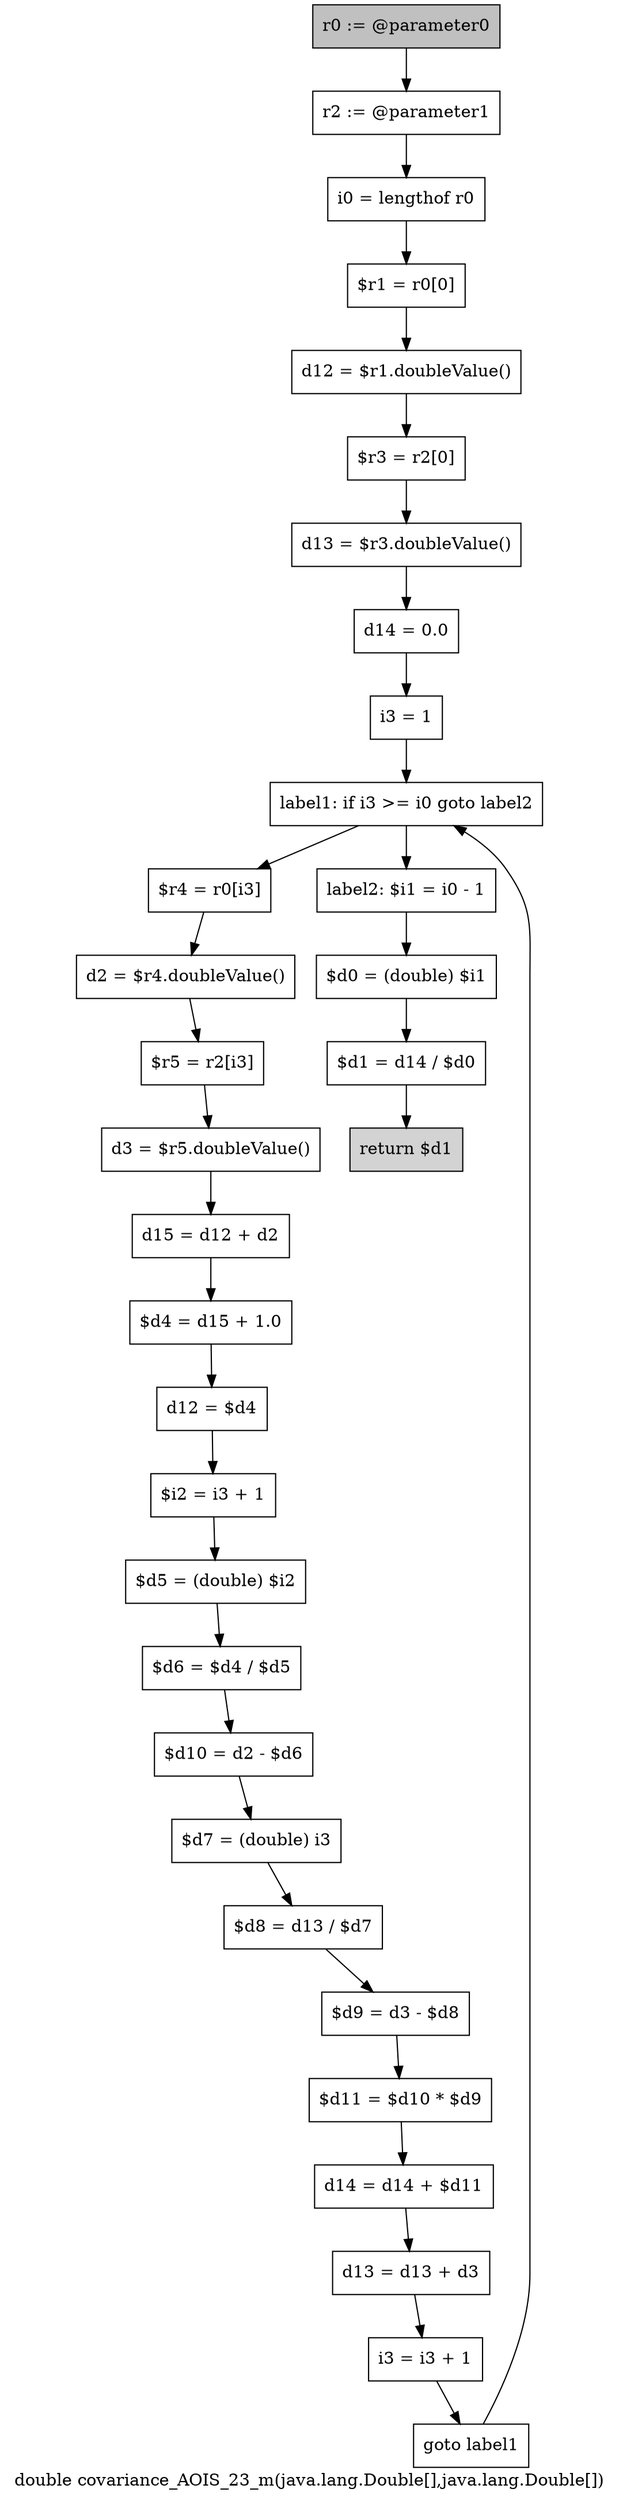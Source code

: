 digraph "double covariance_AOIS_23_m(java.lang.Double[],java.lang.Double[])" {
    label="double covariance_AOIS_23_m(java.lang.Double[],java.lang.Double[])";
    node [shape=box];
    "0" [style=filled,fillcolor=gray,label="r0 := @parameter0",];
    "1" [label="r2 := @parameter1",];
    "0"->"1";
    "2" [label="i0 = lengthof r0",];
    "1"->"2";
    "3" [label="$r1 = r0[0]",];
    "2"->"3";
    "4" [label="d12 = $r1.doubleValue()",];
    "3"->"4";
    "5" [label="$r3 = r2[0]",];
    "4"->"5";
    "6" [label="d13 = $r3.doubleValue()",];
    "5"->"6";
    "7" [label="d14 = 0.0",];
    "6"->"7";
    "8" [label="i3 = 1",];
    "7"->"8";
    "9" [label="label1: if i3 >= i0 goto label2",];
    "8"->"9";
    "10" [label="$r4 = r0[i3]",];
    "9"->"10";
    "29" [label="label2: $i1 = i0 - 1",];
    "9"->"29";
    "11" [label="d2 = $r4.doubleValue()",];
    "10"->"11";
    "12" [label="$r5 = r2[i3]",];
    "11"->"12";
    "13" [label="d3 = $r5.doubleValue()",];
    "12"->"13";
    "14" [label="d15 = d12 + d2",];
    "13"->"14";
    "15" [label="$d4 = d15 + 1.0",];
    "14"->"15";
    "16" [label="d12 = $d4",];
    "15"->"16";
    "17" [label="$i2 = i3 + 1",];
    "16"->"17";
    "18" [label="$d5 = (double) $i2",];
    "17"->"18";
    "19" [label="$d6 = $d4 / $d5",];
    "18"->"19";
    "20" [label="$d10 = d2 - $d6",];
    "19"->"20";
    "21" [label="$d7 = (double) i3",];
    "20"->"21";
    "22" [label="$d8 = d13 / $d7",];
    "21"->"22";
    "23" [label="$d9 = d3 - $d8",];
    "22"->"23";
    "24" [label="$d11 = $d10 * $d9",];
    "23"->"24";
    "25" [label="d14 = d14 + $d11",];
    "24"->"25";
    "26" [label="d13 = d13 + d3",];
    "25"->"26";
    "27" [label="i3 = i3 + 1",];
    "26"->"27";
    "28" [label="goto label1",];
    "27"->"28";
    "28"->"9";
    "30" [label="$d0 = (double) $i1",];
    "29"->"30";
    "31" [label="$d1 = d14 / $d0",];
    "30"->"31";
    "32" [style=filled,fillcolor=lightgray,label="return $d1",];
    "31"->"32";
}
